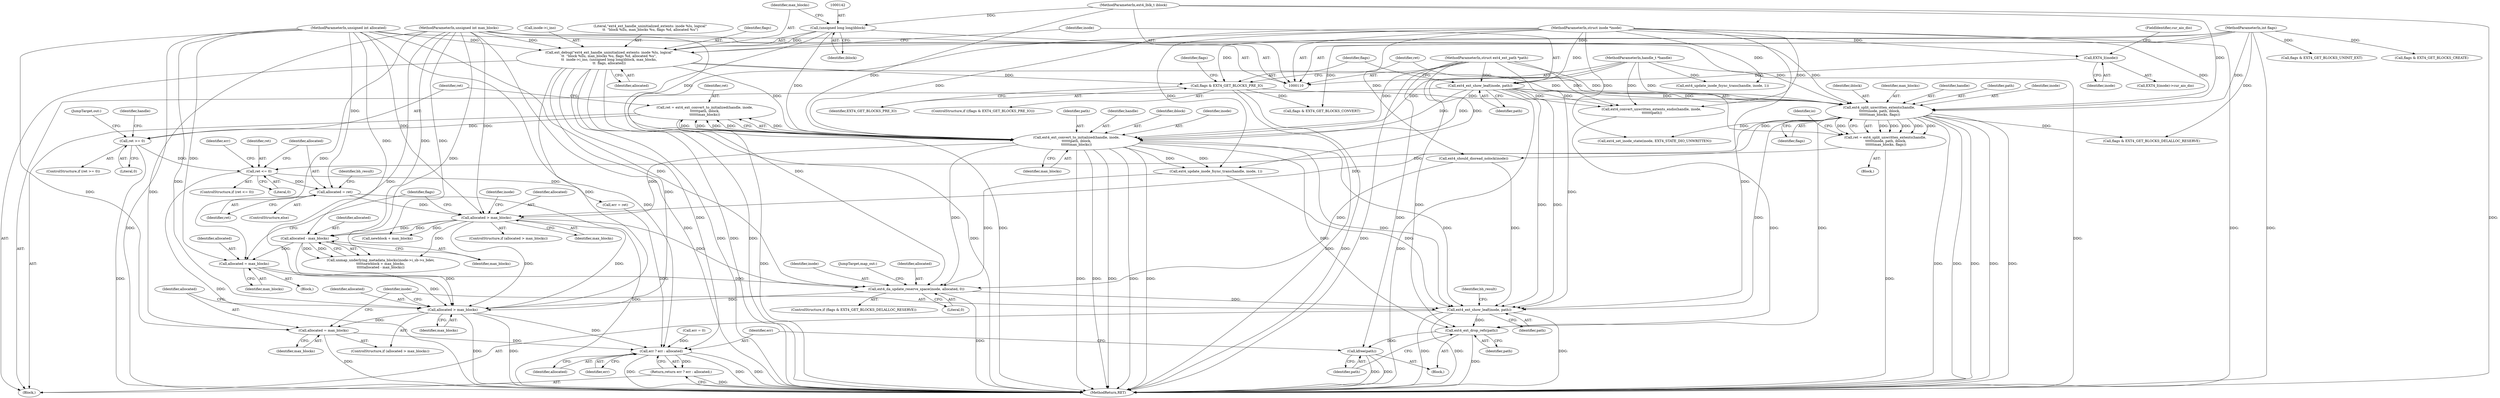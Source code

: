 digraph "0_linux_744692dc059845b2a3022119871846e74d4f6e11_0@API" {
"1000265" [label="(Call,allocated = max_blocks)"];
"1000262" [label="(Call,allocated - max_blocks)"];
"1000249" [label="(Call,allocated > max_blocks)"];
"1000243" [label="(Call,allocated = ret)"];
"1000234" [label="(Call,ret <= 0)"];
"1000225" [label="(Call,ret >= 0)"];
"1000216" [label="(Call,ret = ext4_ext_convert_to_initialized(handle, inode,\n\t\t\t\t\t\tpath, iblock,\n\t\t\t\t\t\tmax_blocks))"];
"1000218" [label="(Call,ext4_ext_convert_to_initialized(handle, inode,\n\t\t\t\t\t\tpath, iblock,\n\t\t\t\t\t\tmax_blocks))"];
"1000111" [label="(MethodParameterIn,handle_t *handle)"];
"1000147" [label="(Call,ext4_ext_show_leaf(inode, path))"];
"1000133" [label="(Call,EXT4_I(inode))"];
"1000112" [label="(MethodParameterIn,struct inode *inode)"];
"1000115" [label="(MethodParameterIn,struct ext4_ext_path *path)"];
"1000141" [label="(Call,(unsigned long long)iblock)"];
"1000113" [label="(MethodParameterIn,ext4_lblk_t iblock)"];
"1000136" [label="(Call,ext_debug(\"ext4_ext_handle_uninitialized_extents: inode %lu, logical\"\n\t\t  \"block %llu, max_blocks %u, flags %d, allocated %u\",\n\t\t  inode->i_ino, (unsigned long long)iblock, max_blocks,\n\t\t  flags, allocated))"];
"1000114" [label="(MethodParameterIn,unsigned int max_blocks)"];
"1000116" [label="(MethodParameterIn,int flags)"];
"1000117" [label="(MethodParameterIn,unsigned int allocated)"];
"1000155" [label="(Call,ret = ext4_split_unwritten_extents(handle,\n \t\t\t\t\t\tinode, path, iblock,\n \t\t\t\t\t\tmax_blocks, flags))"];
"1000157" [label="(Call,ext4_split_unwritten_extents(handle,\n \t\t\t\t\t\tinode, path, iblock,\n \t\t\t\t\t\tmax_blocks, flags))"];
"1000151" [label="(Call,flags & EXT4_GET_BLOCKS_PRE_IO)"];
"1000272" [label="(Call,ext4_da_update_reserve_space(inode, allocated, 0))"];
"1000281" [label="(Call,allocated > max_blocks)"];
"1000284" [label="(Call,allocated = max_blocks)"];
"1000313" [label="(Call,err ? err : allocated)"];
"1000312" [label="(Return,return err ? err : allocated;)"];
"1000287" [label="(Call,ext4_ext_show_leaf(inode, path))"];
"1000308" [label="(Call,ext4_ext_drop_refs(path))"];
"1000310" [label="(Call,kfree(path))"];
"1000160" [label="(Identifier,path)"];
"1000222" [label="(Identifier,iblock)"];
"1000310" [label="(Call,kfree(path))"];
"1000133" [label="(Call,EXT4_I(inode))"];
"1000273" [label="(Identifier,inode)"];
"1000216" [label="(Call,ret = ext4_ext_convert_to_initialized(handle, inode,\n\t\t\t\t\t\tpath, iblock,\n\t\t\t\t\t\tmax_blocks))"];
"1000242" [label="(ControlStructure,else)"];
"1000132" [label="(Call,EXT4_I(inode)->cur_aio_dio)"];
"1000269" [label="(Call,flags & EXT4_GET_BLOCKS_DELALLOC_RESERVE)"];
"1000315" [label="(Identifier,err)"];
"1000307" [label="(Block,)"];
"1000316" [label="(Identifier,allocated)"];
"1000287" [label="(Call,ext4_ext_show_leaf(inode, path))"];
"1000149" [label="(Identifier,path)"];
"1000226" [label="(Identifier,ret)"];
"1000225" [label="(Call,ret >= 0)"];
"1000220" [label="(Identifier,inode)"];
"1000223" [label="(Identifier,max_blocks)"];
"1000120" [label="(Block,)"];
"1000238" [label="(Call,err = ret)"];
"1000280" [label="(ControlStructure,if (allocated > max_blocks))"];
"1000267" [label="(Identifier,max_blocks)"];
"1000266" [label="(Identifier,allocated)"];
"1000159" [label="(Identifier,inode)"];
"1000208" [label="(Call,flags & EXT4_GET_BLOCKS_CREATE)"];
"1000270" [label="(Identifier,flags)"];
"1000116" [label="(MethodParameterIn,int flags)"];
"1000236" [label="(Literal,0)"];
"1000253" [label="(Call,unmap_underlying_metadata_blocks(inode->i_sb->s_bdev,\n\t\t\t\t\tnewblock + max_blocks,\n\t\t\t\t\tallocated - max_blocks))"];
"1000272" [label="(Call,ext4_da_update_reserve_space(inode, allocated, 0))"];
"1000251" [label="(Identifier,max_blocks)"];
"1000314" [label="(Identifier,err)"];
"1000126" [label="(Call,err = 0)"];
"1000152" [label="(Identifier,flags)"];
"1000154" [label="(Block,)"];
"1000268" [label="(ControlStructure,if (flags & EXT4_GET_BLOCKS_DELALLOC_RESERVE))"];
"1000264" [label="(Identifier,max_blocks)"];
"1000111" [label="(MethodParameterIn,handle_t *handle)"];
"1000262" [label="(Call,allocated - max_blocks)"];
"1000217" [label="(Identifier,ret)"];
"1000309" [label="(Identifier,path)"];
"1000148" [label="(Identifier,inode)"];
"1000235" [label="(Identifier,ret)"];
"1000289" [label="(Identifier,path)"];
"1000256" [label="(Identifier,inode)"];
"1000283" [label="(Identifier,max_blocks)"];
"1000286" [label="(Identifier,max_blocks)"];
"1000188" [label="(Call,ext4_convert_unwritten_extents_endio(handle, inode,\n \t\t\t\t\t\t\tpath))"];
"1000156" [label="(Identifier,ret)"];
"1000284" [label="(Call,allocated = max_blocks)"];
"1000134" [label="(Identifier,inode)"];
"1000145" [label="(Identifier,flags)"];
"1000285" [label="(Identifier,allocated)"];
"1000250" [label="(Identifier,allocated)"];
"1000161" [label="(Identifier,iblock)"];
"1000249" [label="(Call,allocated > max_blocks)"];
"1000141" [label="(Call,(unsigned long long)iblock)"];
"1000239" [label="(Identifier,err)"];
"1000313" [label="(Call,err ? err : allocated)"];
"1000281" [label="(Call,allocated > max_blocks)"];
"1000218" [label="(Call,ext4_ext_convert_to_initialized(handle, inode,\n\t\t\t\t\t\tpath, iblock,\n\t\t\t\t\t\tmax_blocks))"];
"1000221" [label="(Identifier,path)"];
"1000276" [label="(JumpTarget,map_out:)"];
"1000136" [label="(Call,ext_debug(\"ext4_ext_handle_uninitialized_extents: inode %lu, logical\"\n\t\t  \"block %llu, max_blocks %u, flags %d, allocated %u\",\n\t\t  inode->i_ino, (unsigned long long)iblock, max_blocks,\n\t\t  flags, allocated))"];
"1000151" [label="(Call,flags & EXT4_GET_BLOCKS_PRE_IO)"];
"1000229" [label="(Identifier,handle)"];
"1000244" [label="(Identifier,allocated)"];
"1000233" [label="(ControlStructure,if (ret <= 0))"];
"1000153" [label="(Identifier,EXT4_GET_BLOCKS_PRE_IO)"];
"1000219" [label="(Identifier,handle)"];
"1000274" [label="(Identifier,allocated)"];
"1000232" [label="(JumpTarget,out:)"];
"1000162" [label="(Identifier,max_blocks)"];
"1000265" [label="(Call,allocated = max_blocks)"];
"1000202" [label="(Call,flags & EXT4_GET_BLOCKS_UNINIT_EXT)"];
"1000275" [label="(Literal,0)"];
"1000150" [label="(ControlStructure,if ((flags & EXT4_GET_BLOCKS_PRE_IO)))"];
"1000245" [label="(Identifier,ret)"];
"1000143" [label="(Identifier,iblock)"];
"1000308" [label="(Call,ext4_ext_drop_refs(path))"];
"1000224" [label="(ControlStructure,if (ret >= 0))"];
"1000172" [label="(Call,ext4_set_inode_state(inode, EXT4_STATE_DIO_UNWRITTEN))"];
"1000144" [label="(Identifier,max_blocks)"];
"1000317" [label="(MethodReturn,RET)"];
"1000182" [label="(Call,flags & EXT4_GET_BLOCKS_CONVERT)"];
"1000114" [label="(MethodParameterIn,unsigned int max_blocks)"];
"1000117" [label="(MethodParameterIn,unsigned int allocated)"];
"1000183" [label="(Identifier,flags)"];
"1000247" [label="(Identifier,bh_result)"];
"1000138" [label="(Call,inode->i_ino)"];
"1000234" [label="(Call,ret <= 0)"];
"1000163" [label="(Identifier,flags)"];
"1000248" [label="(ControlStructure,if (allocated > max_blocks))"];
"1000263" [label="(Identifier,allocated)"];
"1000113" [label="(MethodParameterIn,ext4_lblk_t iblock)"];
"1000292" [label="(Identifier,bh_result)"];
"1000137" [label="(Literal,\"ext4_ext_handle_uninitialized_extents: inode %lu, logical\"\n\t\t  \"block %llu, max_blocks %u, flags %d, allocated %u\")"];
"1000158" [label="(Identifier,handle)"];
"1000312" [label="(Return,return err ? err : allocated;)"];
"1000196" [label="(Call,ext4_update_inode_fsync_trans(handle, inode, 1))"];
"1000282" [label="(Identifier,allocated)"];
"1000157" [label="(Call,ext4_split_unwritten_extents(handle,\n \t\t\t\t\t\tinode, path, iblock,\n \t\t\t\t\t\tmax_blocks, flags))"];
"1000228" [label="(Call,ext4_update_inode_fsync_trans(handle, inode, 1))"];
"1000176" [label="(Call,ext4_should_dioread_nolock(inode))"];
"1000252" [label="(Block,)"];
"1000227" [label="(Literal,0)"];
"1000311" [label="(Identifier,path)"];
"1000146" [label="(Identifier,allocated)"];
"1000259" [label="(Call,newblock + max_blocks)"];
"1000115" [label="(MethodParameterIn,struct ext4_ext_path *path)"];
"1000147" [label="(Call,ext4_ext_show_leaf(inode, path))"];
"1000288" [label="(Identifier,inode)"];
"1000155" [label="(Call,ret = ext4_split_unwritten_extents(handle,\n \t\t\t\t\t\tinode, path, iblock,\n \t\t\t\t\t\tmax_blocks, flags))"];
"1000112" [label="(MethodParameterIn,struct inode *inode)"];
"1000135" [label="(FieldIdentifier,cur_aio_dio)"];
"1000165" [label="(Identifier,io)"];
"1000243" [label="(Call,allocated = ret)"];
"1000265" -> "1000252"  [label="AST: "];
"1000265" -> "1000267"  [label="CFG: "];
"1000266" -> "1000265"  [label="AST: "];
"1000267" -> "1000265"  [label="AST: "];
"1000270" -> "1000265"  [label="CFG: "];
"1000262" -> "1000265"  [label="DDG: "];
"1000114" -> "1000265"  [label="DDG: "];
"1000117" -> "1000265"  [label="DDG: "];
"1000265" -> "1000272"  [label="DDG: "];
"1000265" -> "1000281"  [label="DDG: "];
"1000262" -> "1000253"  [label="AST: "];
"1000262" -> "1000264"  [label="CFG: "];
"1000263" -> "1000262"  [label="AST: "];
"1000264" -> "1000262"  [label="AST: "];
"1000253" -> "1000262"  [label="CFG: "];
"1000262" -> "1000253"  [label="DDG: "];
"1000262" -> "1000253"  [label="DDG: "];
"1000249" -> "1000262"  [label="DDG: "];
"1000249" -> "1000262"  [label="DDG: "];
"1000117" -> "1000262"  [label="DDG: "];
"1000114" -> "1000262"  [label="DDG: "];
"1000262" -> "1000281"  [label="DDG: "];
"1000249" -> "1000248"  [label="AST: "];
"1000249" -> "1000251"  [label="CFG: "];
"1000250" -> "1000249"  [label="AST: "];
"1000251" -> "1000249"  [label="AST: "];
"1000256" -> "1000249"  [label="CFG: "];
"1000270" -> "1000249"  [label="CFG: "];
"1000243" -> "1000249"  [label="DDG: "];
"1000117" -> "1000249"  [label="DDG: "];
"1000218" -> "1000249"  [label="DDG: "];
"1000157" -> "1000249"  [label="DDG: "];
"1000114" -> "1000249"  [label="DDG: "];
"1000249" -> "1000253"  [label="DDG: "];
"1000249" -> "1000259"  [label="DDG: "];
"1000249" -> "1000272"  [label="DDG: "];
"1000249" -> "1000281"  [label="DDG: "];
"1000249" -> "1000281"  [label="DDG: "];
"1000243" -> "1000242"  [label="AST: "];
"1000243" -> "1000245"  [label="CFG: "];
"1000244" -> "1000243"  [label="AST: "];
"1000245" -> "1000243"  [label="AST: "];
"1000247" -> "1000243"  [label="CFG: "];
"1000243" -> "1000317"  [label="DDG: "];
"1000234" -> "1000243"  [label="DDG: "];
"1000117" -> "1000243"  [label="DDG: "];
"1000234" -> "1000233"  [label="AST: "];
"1000234" -> "1000236"  [label="CFG: "];
"1000235" -> "1000234"  [label="AST: "];
"1000236" -> "1000234"  [label="AST: "];
"1000239" -> "1000234"  [label="CFG: "];
"1000244" -> "1000234"  [label="CFG: "];
"1000234" -> "1000317"  [label="DDG: "];
"1000225" -> "1000234"  [label="DDG: "];
"1000155" -> "1000234"  [label="DDG: "];
"1000234" -> "1000238"  [label="DDG: "];
"1000225" -> "1000224"  [label="AST: "];
"1000225" -> "1000227"  [label="CFG: "];
"1000226" -> "1000225"  [label="AST: "];
"1000227" -> "1000225"  [label="AST: "];
"1000229" -> "1000225"  [label="CFG: "];
"1000232" -> "1000225"  [label="CFG: "];
"1000225" -> "1000317"  [label="DDG: "];
"1000216" -> "1000225"  [label="DDG: "];
"1000216" -> "1000120"  [label="AST: "];
"1000216" -> "1000218"  [label="CFG: "];
"1000217" -> "1000216"  [label="AST: "];
"1000218" -> "1000216"  [label="AST: "];
"1000226" -> "1000216"  [label="CFG: "];
"1000216" -> "1000317"  [label="DDG: "];
"1000218" -> "1000216"  [label="DDG: "];
"1000218" -> "1000216"  [label="DDG: "];
"1000218" -> "1000216"  [label="DDG: "];
"1000218" -> "1000216"  [label="DDG: "];
"1000218" -> "1000216"  [label="DDG: "];
"1000218" -> "1000223"  [label="CFG: "];
"1000219" -> "1000218"  [label="AST: "];
"1000220" -> "1000218"  [label="AST: "];
"1000221" -> "1000218"  [label="AST: "];
"1000222" -> "1000218"  [label="AST: "];
"1000223" -> "1000218"  [label="AST: "];
"1000218" -> "1000317"  [label="DDG: "];
"1000218" -> "1000317"  [label="DDG: "];
"1000218" -> "1000317"  [label="DDG: "];
"1000218" -> "1000317"  [label="DDG: "];
"1000218" -> "1000317"  [label="DDG: "];
"1000111" -> "1000218"  [label="DDG: "];
"1000147" -> "1000218"  [label="DDG: "];
"1000147" -> "1000218"  [label="DDG: "];
"1000112" -> "1000218"  [label="DDG: "];
"1000115" -> "1000218"  [label="DDG: "];
"1000141" -> "1000218"  [label="DDG: "];
"1000113" -> "1000218"  [label="DDG: "];
"1000136" -> "1000218"  [label="DDG: "];
"1000114" -> "1000218"  [label="DDG: "];
"1000218" -> "1000228"  [label="DDG: "];
"1000218" -> "1000228"  [label="DDG: "];
"1000218" -> "1000272"  [label="DDG: "];
"1000218" -> "1000287"  [label="DDG: "];
"1000218" -> "1000287"  [label="DDG: "];
"1000218" -> "1000308"  [label="DDG: "];
"1000111" -> "1000110"  [label="AST: "];
"1000111" -> "1000317"  [label="DDG: "];
"1000111" -> "1000157"  [label="DDG: "];
"1000111" -> "1000188"  [label="DDG: "];
"1000111" -> "1000196"  [label="DDG: "];
"1000111" -> "1000228"  [label="DDG: "];
"1000147" -> "1000120"  [label="AST: "];
"1000147" -> "1000149"  [label="CFG: "];
"1000148" -> "1000147"  [label="AST: "];
"1000149" -> "1000147"  [label="AST: "];
"1000152" -> "1000147"  [label="CFG: "];
"1000147" -> "1000317"  [label="DDG: "];
"1000133" -> "1000147"  [label="DDG: "];
"1000112" -> "1000147"  [label="DDG: "];
"1000115" -> "1000147"  [label="DDG: "];
"1000147" -> "1000157"  [label="DDG: "];
"1000147" -> "1000157"  [label="DDG: "];
"1000147" -> "1000188"  [label="DDG: "];
"1000147" -> "1000188"  [label="DDG: "];
"1000147" -> "1000287"  [label="DDG: "];
"1000147" -> "1000287"  [label="DDG: "];
"1000133" -> "1000132"  [label="AST: "];
"1000133" -> "1000134"  [label="CFG: "];
"1000134" -> "1000133"  [label="AST: "];
"1000135" -> "1000133"  [label="CFG: "];
"1000112" -> "1000133"  [label="DDG: "];
"1000112" -> "1000110"  [label="AST: "];
"1000112" -> "1000317"  [label="DDG: "];
"1000112" -> "1000157"  [label="DDG: "];
"1000112" -> "1000172"  [label="DDG: "];
"1000112" -> "1000176"  [label="DDG: "];
"1000112" -> "1000188"  [label="DDG: "];
"1000112" -> "1000196"  [label="DDG: "];
"1000112" -> "1000228"  [label="DDG: "];
"1000112" -> "1000272"  [label="DDG: "];
"1000112" -> "1000287"  [label="DDG: "];
"1000115" -> "1000110"  [label="AST: "];
"1000115" -> "1000317"  [label="DDG: "];
"1000115" -> "1000157"  [label="DDG: "];
"1000115" -> "1000188"  [label="DDG: "];
"1000115" -> "1000287"  [label="DDG: "];
"1000115" -> "1000308"  [label="DDG: "];
"1000115" -> "1000310"  [label="DDG: "];
"1000141" -> "1000136"  [label="AST: "];
"1000141" -> "1000143"  [label="CFG: "];
"1000142" -> "1000141"  [label="AST: "];
"1000143" -> "1000141"  [label="AST: "];
"1000144" -> "1000141"  [label="CFG: "];
"1000141" -> "1000317"  [label="DDG: "];
"1000141" -> "1000136"  [label="DDG: "];
"1000113" -> "1000141"  [label="DDG: "];
"1000141" -> "1000157"  [label="DDG: "];
"1000113" -> "1000110"  [label="AST: "];
"1000113" -> "1000317"  [label="DDG: "];
"1000113" -> "1000157"  [label="DDG: "];
"1000136" -> "1000120"  [label="AST: "];
"1000136" -> "1000146"  [label="CFG: "];
"1000137" -> "1000136"  [label="AST: "];
"1000138" -> "1000136"  [label="AST: "];
"1000144" -> "1000136"  [label="AST: "];
"1000145" -> "1000136"  [label="AST: "];
"1000146" -> "1000136"  [label="AST: "];
"1000148" -> "1000136"  [label="CFG: "];
"1000136" -> "1000317"  [label="DDG: "];
"1000136" -> "1000317"  [label="DDG: "];
"1000136" -> "1000317"  [label="DDG: "];
"1000136" -> "1000317"  [label="DDG: "];
"1000114" -> "1000136"  [label="DDG: "];
"1000116" -> "1000136"  [label="DDG: "];
"1000117" -> "1000136"  [label="DDG: "];
"1000136" -> "1000151"  [label="DDG: "];
"1000136" -> "1000157"  [label="DDG: "];
"1000136" -> "1000281"  [label="DDG: "];
"1000136" -> "1000281"  [label="DDG: "];
"1000136" -> "1000313"  [label="DDG: "];
"1000114" -> "1000110"  [label="AST: "];
"1000114" -> "1000317"  [label="DDG: "];
"1000114" -> "1000157"  [label="DDG: "];
"1000114" -> "1000253"  [label="DDG: "];
"1000114" -> "1000259"  [label="DDG: "];
"1000114" -> "1000281"  [label="DDG: "];
"1000114" -> "1000284"  [label="DDG: "];
"1000116" -> "1000110"  [label="AST: "];
"1000116" -> "1000317"  [label="DDG: "];
"1000116" -> "1000151"  [label="DDG: "];
"1000116" -> "1000157"  [label="DDG: "];
"1000116" -> "1000182"  [label="DDG: "];
"1000116" -> "1000202"  [label="DDG: "];
"1000116" -> "1000208"  [label="DDG: "];
"1000116" -> "1000269"  [label="DDG: "];
"1000117" -> "1000110"  [label="AST: "];
"1000117" -> "1000317"  [label="DDG: "];
"1000117" -> "1000272"  [label="DDG: "];
"1000117" -> "1000281"  [label="DDG: "];
"1000117" -> "1000284"  [label="DDG: "];
"1000117" -> "1000313"  [label="DDG: "];
"1000155" -> "1000154"  [label="AST: "];
"1000155" -> "1000157"  [label="CFG: "];
"1000156" -> "1000155"  [label="AST: "];
"1000157" -> "1000155"  [label="AST: "];
"1000165" -> "1000155"  [label="CFG: "];
"1000155" -> "1000317"  [label="DDG: "];
"1000157" -> "1000155"  [label="DDG: "];
"1000157" -> "1000155"  [label="DDG: "];
"1000157" -> "1000155"  [label="DDG: "];
"1000157" -> "1000155"  [label="DDG: "];
"1000157" -> "1000155"  [label="DDG: "];
"1000157" -> "1000155"  [label="DDG: "];
"1000157" -> "1000163"  [label="CFG: "];
"1000158" -> "1000157"  [label="AST: "];
"1000159" -> "1000157"  [label="AST: "];
"1000160" -> "1000157"  [label="AST: "];
"1000161" -> "1000157"  [label="AST: "];
"1000162" -> "1000157"  [label="AST: "];
"1000163" -> "1000157"  [label="AST: "];
"1000157" -> "1000317"  [label="DDG: "];
"1000157" -> "1000317"  [label="DDG: "];
"1000157" -> "1000317"  [label="DDG: "];
"1000157" -> "1000317"  [label="DDG: "];
"1000157" -> "1000317"  [label="DDG: "];
"1000151" -> "1000157"  [label="DDG: "];
"1000157" -> "1000172"  [label="DDG: "];
"1000157" -> "1000176"  [label="DDG: "];
"1000157" -> "1000269"  [label="DDG: "];
"1000157" -> "1000287"  [label="DDG: "];
"1000157" -> "1000308"  [label="DDG: "];
"1000151" -> "1000150"  [label="AST: "];
"1000151" -> "1000153"  [label="CFG: "];
"1000152" -> "1000151"  [label="AST: "];
"1000153" -> "1000151"  [label="AST: "];
"1000156" -> "1000151"  [label="CFG: "];
"1000183" -> "1000151"  [label="CFG: "];
"1000151" -> "1000317"  [label="DDG: "];
"1000151" -> "1000317"  [label="DDG: "];
"1000151" -> "1000182"  [label="DDG: "];
"1000272" -> "1000268"  [label="AST: "];
"1000272" -> "1000275"  [label="CFG: "];
"1000273" -> "1000272"  [label="AST: "];
"1000274" -> "1000272"  [label="AST: "];
"1000275" -> "1000272"  [label="AST: "];
"1000276" -> "1000272"  [label="CFG: "];
"1000272" -> "1000317"  [label="DDG: "];
"1000176" -> "1000272"  [label="DDG: "];
"1000228" -> "1000272"  [label="DDG: "];
"1000272" -> "1000281"  [label="DDG: "];
"1000272" -> "1000287"  [label="DDG: "];
"1000281" -> "1000280"  [label="AST: "];
"1000281" -> "1000283"  [label="CFG: "];
"1000282" -> "1000281"  [label="AST: "];
"1000283" -> "1000281"  [label="AST: "];
"1000285" -> "1000281"  [label="CFG: "];
"1000288" -> "1000281"  [label="CFG: "];
"1000281" -> "1000317"  [label="DDG: "];
"1000281" -> "1000317"  [label="DDG: "];
"1000281" -> "1000284"  [label="DDG: "];
"1000281" -> "1000313"  [label="DDG: "];
"1000284" -> "1000280"  [label="AST: "];
"1000284" -> "1000286"  [label="CFG: "];
"1000285" -> "1000284"  [label="AST: "];
"1000286" -> "1000284"  [label="AST: "];
"1000288" -> "1000284"  [label="CFG: "];
"1000284" -> "1000317"  [label="DDG: "];
"1000284" -> "1000313"  [label="DDG: "];
"1000313" -> "1000312"  [label="AST: "];
"1000313" -> "1000315"  [label="CFG: "];
"1000313" -> "1000316"  [label="CFG: "];
"1000314" -> "1000313"  [label="AST: "];
"1000315" -> "1000313"  [label="AST: "];
"1000316" -> "1000313"  [label="AST: "];
"1000312" -> "1000313"  [label="CFG: "];
"1000313" -> "1000317"  [label="DDG: "];
"1000313" -> "1000317"  [label="DDG: "];
"1000313" -> "1000317"  [label="DDG: "];
"1000313" -> "1000312"  [label="DDG: "];
"1000238" -> "1000313"  [label="DDG: "];
"1000126" -> "1000313"  [label="DDG: "];
"1000312" -> "1000120"  [label="AST: "];
"1000317" -> "1000312"  [label="CFG: "];
"1000312" -> "1000317"  [label="DDG: "];
"1000287" -> "1000120"  [label="AST: "];
"1000287" -> "1000289"  [label="CFG: "];
"1000288" -> "1000287"  [label="AST: "];
"1000289" -> "1000287"  [label="AST: "];
"1000292" -> "1000287"  [label="CFG: "];
"1000287" -> "1000317"  [label="DDG: "];
"1000287" -> "1000317"  [label="DDG: "];
"1000287" -> "1000317"  [label="DDG: "];
"1000176" -> "1000287"  [label="DDG: "];
"1000228" -> "1000287"  [label="DDG: "];
"1000287" -> "1000308"  [label="DDG: "];
"1000308" -> "1000307"  [label="AST: "];
"1000308" -> "1000309"  [label="CFG: "];
"1000309" -> "1000308"  [label="AST: "];
"1000311" -> "1000308"  [label="CFG: "];
"1000308" -> "1000317"  [label="DDG: "];
"1000188" -> "1000308"  [label="DDG: "];
"1000308" -> "1000310"  [label="DDG: "];
"1000310" -> "1000307"  [label="AST: "];
"1000310" -> "1000311"  [label="CFG: "];
"1000311" -> "1000310"  [label="AST: "];
"1000314" -> "1000310"  [label="CFG: "];
"1000310" -> "1000317"  [label="DDG: "];
"1000310" -> "1000317"  [label="DDG: "];
}
